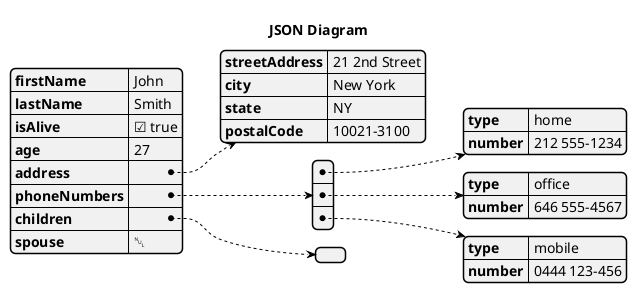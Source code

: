 @startjson JsonDiagram

title JSON Diagram

{
  "firstName": "John",
  "lastName": "Smith",
  "isAlive": true,
  "age": 27,
  "address": {
    "streetAddress": "21 2nd Street",
    "city": "New York",
    "state": "NY",
    "postalCode": "10021-3100"
  },
  "phoneNumbers": [
    {
      "type": "home",
      "number": "212 555-1234"
    },
    {
      "type": "office",
      "number": "646 555-4567"
    },
        {
      "type": "mobile",
      "number": "0444 123-456"
    }
  ],
  "children": [],
  "spouse": null
}
@endjson